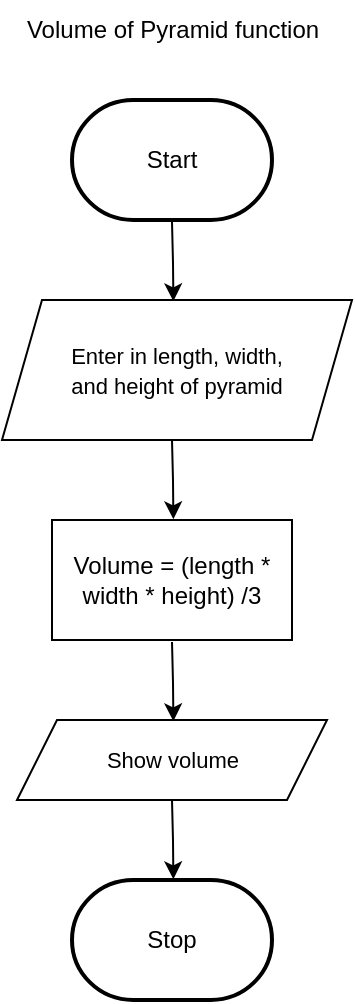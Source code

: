<mxfile>
    <diagram id="HIP3nbAZw_EuaXWnEj3U" name="Page-1">
        <mxGraphModel dx="528" dy="350" grid="1" gridSize="10" guides="1" tooltips="1" connect="1" arrows="1" fold="1" page="1" pageScale="1" pageWidth="850" pageHeight="1100" math="0" shadow="0">
            <root>
                <mxCell id="0"/>
                <mxCell id="1" parent="0"/>
                <mxCell id="4" style="edgeStyle=orthogonalEdgeStyle;html=1;rounded=0;entryX=0.451;entryY=-0.005;entryDx=0;entryDy=0;entryPerimeter=0;" parent="1" edge="1">
                    <mxGeometry relative="1" as="geometry">
                        <mxPoint x="280" y="371" as="sourcePoint"/>
                        <mxPoint x="280.69" y="410.65" as="targetPoint"/>
                    </mxGeometry>
                </mxCell>
                <mxCell id="2" value="Start" style="strokeWidth=2;html=1;shape=mxgraph.flowchart.terminator;whiteSpace=wrap;" parent="1" vertex="1">
                    <mxGeometry x="230" y="310" width="100" height="60" as="geometry"/>
                </mxCell>
                <mxCell id="3" value="Stop" style="strokeWidth=2;html=1;shape=mxgraph.flowchart.terminator;whiteSpace=wrap;" parent="1" vertex="1">
                    <mxGeometry x="230" y="700" width="100" height="60" as="geometry"/>
                </mxCell>
                <mxCell id="5" value="Volume of Pyramid function" style="text;html=1;align=center;verticalAlign=middle;resizable=0;points=[];autosize=1;strokeColor=none;fillColor=none;" vertex="1" parent="1">
                    <mxGeometry x="195" y="260" width="170" height="30" as="geometry"/>
                </mxCell>
                <mxCell id="6" value="&lt;font style=&quot;font-size: 11px;&quot;&gt;Show volume&lt;/font&gt;" style="shape=parallelogram;perimeter=parallelogramPerimeter;whiteSpace=wrap;html=1;fixedSize=1;" vertex="1" parent="1">
                    <mxGeometry x="202.5" y="620" width="155" height="40" as="geometry"/>
                </mxCell>
                <mxCell id="8" value="&lt;span style=&quot;color: rgb(0, 0, 0);&quot;&gt;Volume = (length * width * height) /3&lt;/span&gt;" style="rounded=0;whiteSpace=wrap;html=1;" vertex="1" parent="1">
                    <mxGeometry x="220" y="520" width="120" height="60" as="geometry"/>
                </mxCell>
                <mxCell id="10" value="&lt;font style=&quot;font-size: 11px;&quot;&gt;Enter in length, width,&lt;/font&gt;&lt;div&gt;&lt;font style=&quot;font-size: 11px;&quot;&gt;and height of pyramid&lt;/font&gt;&lt;/div&gt;" style="shape=parallelogram;perimeter=parallelogramPerimeter;whiteSpace=wrap;html=1;fixedSize=1;" vertex="1" parent="1">
                    <mxGeometry x="195" y="410" width="175" height="70" as="geometry"/>
                </mxCell>
                <mxCell id="16" style="edgeStyle=orthogonalEdgeStyle;html=1;rounded=0;entryX=0.451;entryY=-0.005;entryDx=0;entryDy=0;entryPerimeter=0;" edge="1" parent="1">
                    <mxGeometry relative="1" as="geometry">
                        <mxPoint x="280" y="480" as="sourcePoint"/>
                        <mxPoint x="280.69" y="519.65" as="targetPoint"/>
                    </mxGeometry>
                </mxCell>
                <mxCell id="18" style="edgeStyle=orthogonalEdgeStyle;html=1;rounded=0;entryX=0.451;entryY=-0.005;entryDx=0;entryDy=0;entryPerimeter=0;" edge="1" parent="1">
                    <mxGeometry relative="1" as="geometry">
                        <mxPoint x="280" y="581" as="sourcePoint"/>
                        <mxPoint x="280.69" y="620.65" as="targetPoint"/>
                    </mxGeometry>
                </mxCell>
                <mxCell id="19" style="edgeStyle=orthogonalEdgeStyle;html=1;rounded=0;entryX=0.451;entryY=-0.005;entryDx=0;entryDy=0;entryPerimeter=0;" edge="1" parent="1">
                    <mxGeometry relative="1" as="geometry">
                        <mxPoint x="280" y="660" as="sourcePoint"/>
                        <mxPoint x="280.69" y="699.65" as="targetPoint"/>
                    </mxGeometry>
                </mxCell>
            </root>
        </mxGraphModel>
    </diagram>
</mxfile>
